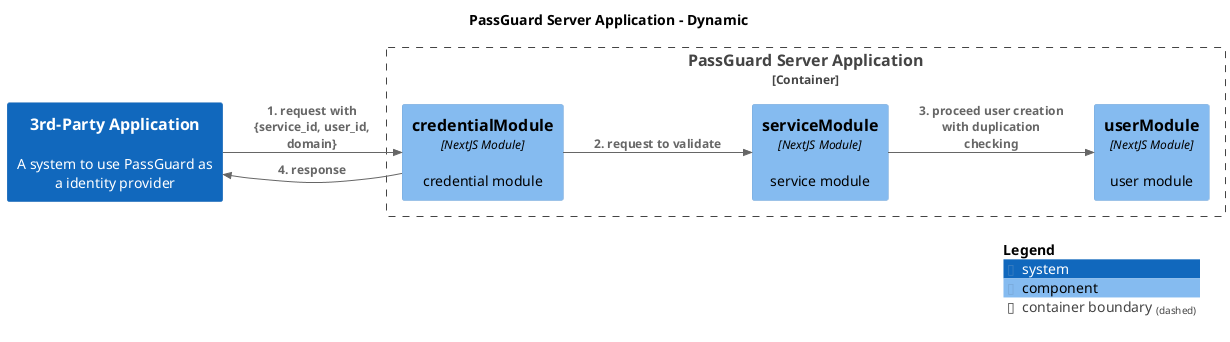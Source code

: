 @startuml
set separator none
title PassGuard Server Application - Dynamic

left to right direction

!include <C4/C4>
!include <C4/C4_Context>
!include <C4/C4_Component>

Container_Boundary("IdentitySolution.PassGuardServerApplication_boundary", "PassGuard Server Application", $tags="") {
  Component(IdentitySolution.PassGuardServerApplication.credentialModule, "credentialModule", $techn="NextJS Module", $descr="credential module", $tags="", $link="")
  Component(IdentitySolution.PassGuardServerApplication.serviceModule, "serviceModule", $techn="NextJS Module", $descr="service module", $tags="", $link="")
  Component(IdentitySolution.PassGuardServerApplication.userModule, "userModule", $techn="NextJS Module", $descr="user module", $tags="", $link="")
}

System(3rdPartyApplication, "3rd-Party Application", $descr="A system to use PassGuard as a identity provider", $tags="", $link="")

Rel(3rdPartyApplication, IdentitySolution.PassGuardServerApplication.credentialModule, "1. request with {service_id, user_id, domain}", $techn="", $tags="", $link="")
Rel(IdentitySolution.PassGuardServerApplication.credentialModule, IdentitySolution.PassGuardServerApplication.serviceModule, "2. request to validate", $techn="", $tags="", $link="")
Rel(IdentitySolution.PassGuardServerApplication.serviceModule, IdentitySolution.PassGuardServerApplication.userModule, "3. proceed user creation with duplication checking", $techn="", $tags="", $link="")
Rel(IdentitySolution.PassGuardServerApplication.credentialModule, 3rdPartyApplication, "4. response", $techn="", $tags="", $link="")

SHOW_LEGEND(true)
@enduml
